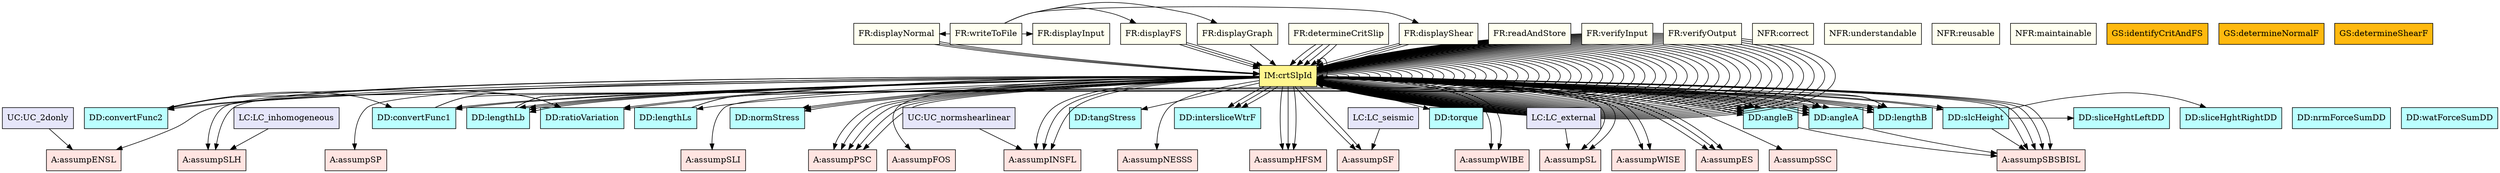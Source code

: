 digraph allvsall {
	alpha_i -> assumpSBSBISL;
	beta_i -> assumpSBSBISL;
	l_bi -> alpha_i;
	l_bi -> b_i;
	l_si -> beta_i;
	l_si -> b_i;
	h_i -> assumpSBSBISL;
	h_i -> hR;
	h_i -> hL;
	Phi -> alpha_i;
	Phi -> f_i;
	Psi -> alpha_i;
	Psi -> f_i;
	Psi -> Phi;
	theory:equilibriumCS -> assumpENSL;
	theory:mcShrSrgth -> assumpSBSBISL;
	theory:effectiveStressTM -> sigma;
	theory:normForcEq -> alpha_i;
	theory:normForcEq -> beta_i;
	theory:normForcEq -> theory:equilibriumCS;
	theory:normForcEq -> theory:sliceWght;
	theory:normForcEq -> theory:srfWtrF;
	theory:bsShrFEq -> alpha_i;
	theory:bsShrFEq -> beta_i;
	theory:bsShrFEq -> theory:equilibriumCS;
	theory:bsShrFEq -> theory:sliceWght;
	theory:bsShrFEq -> theory:srfWtrF;
	theory:resShr -> assumpSLH;
	theory:resShr -> assumpSP;
	theory:resShr -> assumpSLI;
	theory:resShr -> assumpPSC;
	theory:resShr -> l_bi;
	theory:resShr -> sigma;
	theory:resShr -> tau;
	theory:resShr -> theory:mcShrSrgth;
	theory:mobShr -> assumpFOS;
	theory:mobShr -> l_bi;
	theory:mobShr -> theory:factOfSafetyTM;
	theory:mobShr -> theory:resShr;
	theory:effNormF -> assumpPSC;
	theory:effNormF -> sigma;
	theory:effNormF -> theory:effectiveStressTM;
	theory:effNormF -> theory:baseWtrF;
	theory:resShearWO -> H_i;
	theory:resShearWO -> alpha_i;
	theory:resShearWO -> beta_i;
	theory:resShearWO -> l_bi;
	theory:resShearWO -> theory:sliceWght;
	theory:resShearWO -> theory:baseWtrF;
	theory:resShearWO -> theory:srfWtrF;
	theory:mobShearWO -> H_i;
	theory:mobShearWO -> alpha_i;
	theory:mobShearWO -> beta_i;
	theory:mobShearWO -> theory:sliceWght;
	theory:mobShearWO -> theory:srfWtrF;
	theory:X_i -> assumpINSFL;
	theory:X_i -> f_i;
	theory:momentEql -> assumpNESSS;
	theory:momentEql -> assumpHFSM;
	theory:momentEql -> alpha_i;
	theory:momentEql -> beta_i;
	theory:momentEql -> b_i;
	theory:momentEql -> h_i;
	theory:momentEql -> torque;
	theory:momentEql -> theory:equilibriumCS;
	theory:momentEql -> theory:weight;
	theory:momentEql -> theory:sliceWght;
	theory:momentEql -> theory:srfWtrF;
	theory:weight -> theory:newtonSL;
	theory:sliceWght -> assumpSLH;
	theory:sliceWght -> assumpPSC;
	theory:sliceWght -> assumpSBSBISL;
	theory:sliceWght -> assumpWIBE;
	theory:sliceWght -> assumpWISE;
	theory:sliceWght -> b_i;
	theory:sliceWght -> theory:weight;
	theory:baseWtrF -> assumpPSC;
	theory:baseWtrF -> assumpSBSBISL;
	theory:baseWtrF -> assumpWIBE;
	theory:baseWtrF -> assumpHFSM;
	theory:baseWtrF -> l_bi;
	theory:baseWtrF -> theory:pressure;
	theory:baseWtrF -> theory:baseWtrF;
	theory:srfWtrF -> assumpPSC;
	theory:srfWtrF -> assumpSBSBISL;
	theory:srfWtrF -> assumpWISE;
	theory:srfWtrF -> assumpHFSM;
	theory:srfWtrF -> l_si;
	theory:srfWtrF -> theory:pressure;
	theory:srfWtrF -> theory:srfWtrF;
	theory:FS -> assumpINSFL;
	theory:FS -> assumpES;
	theory:FS -> assumpSF;
	theory:FS -> assumpSL;
	theory:FS -> Phi;
	theory:FS -> Psi;
	theory:FS -> theory:normForcEq;
	theory:FS -> theory:bsShrFEq;
	theory:FS -> theory:mobShr;
	theory:FS -> theory:resShearWO;
	theory:FS -> theory:mobShearWO;
	theory:FS -> theory:X_i;
	theory:FS -> theory:FS;
	theory:FS -> theory:nrmShrForIM;
	theory:FS -> theory:intsliceFsRC;
	theory:nrmShrForIM -> assumpINSFL;
	theory:nrmShrForIM -> assumpES;
	theory:nrmShrForIM -> assumpSF;
	theory:nrmShrForIM -> assumpSL;
	theory:nrmShrForIM -> theory:X_i;
	theory:nrmShrForIM -> theory:momentEql;
	theory:nrmShrForIM -> theory:FS;
	theory:nrmShrForIM -> theory:nrmShrForIM;
	theory:nrmShrForIM -> theory:nrmShrForNumRC;
	theory:nrmShrForIM -> theory:nrmShrForDenRC;
	theory:nrmShrForIM -> theory:intsliceFsRC;
	theory:nrmShrForNumRC -> H_i;
	theory:nrmShrForNumRC -> alpha_i;
	theory:nrmShrForNumRC -> beta_i;
	theory:nrmShrForNumRC -> b_i;
	theory:nrmShrForNumRC -> h_i;
	theory:nrmShrForNumRC -> theory:srfWtrF;
	theory:nrmShrForNumRC -> theory:nrmShrForIM;
	theory:nrmShrForDenRC -> b_i;
	theory:nrmShrForDenRC -> f_i;
	theory:nrmShrForDenRC -> theory:nrmShrForIM;
	theory:intsliceFsRC -> assumpES;
	theory:intsliceFsRC -> Phi;
	theory:intsliceFsRC -> Psi;
	theory:intsliceFsRC -> theory:resShearWO;
	theory:intsliceFsRC -> theory:mobShearWO;
	theory:intsliceFsRC -> theory:FS;
	theory:intsliceFsRC -> theory:nrmShrForIM;
	theory:intsliceFsRC -> theory:intsliceFsRC;
	theory:crtSlpIdIM -> assumpSSC;
	determineCritSlip -> theory:FS;
	determineCritSlip -> theory:nrmShrForIM;
	determineCritSlip -> theory:intsliceFsRC;
	determineCritSlip -> theory:crtSlpIdIM;
	displayGraph -> theory:crtSlpIdIM;
	displayFS -> theory:FS;
	displayFS -> theory:nrmShrForIM;
	displayFS -> theory:intsliceFsRC;
	displayNormal -> theory:FS;
	displayNormal -> theory:nrmShrForIM;
	displayNormal -> theory:intsliceFsRC;
	displayShear -> theory:FS;
	displayShear -> theory:nrmShrForIM;
	displayShear -> theory:intsliceFsRC;
	writeToFile -> displayInput;
	writeToFile -> displayGraph;
	writeToFile -> displayFS;
	writeToFile -> displayNormal;
	writeToFile -> displayShear;
	LC_inhomogeneous -> assumpSLH;
	LC_seismic -> assumpSF;
	LC_external -> assumpSL;
	UC_normshearlinear -> assumpINSFL;
	UC_2donly -> assumpENSL;


	assumpSSC	[shape=box, color=black, style=filled, fillcolor=mistyrose, label="A:assumpSSC"];
	assumpFOS	[shape=box, color=black, style=filled, fillcolor=mistyrose, label="A:assumpFOS"];
	assumpSLH	[shape=box, color=black, style=filled, fillcolor=mistyrose, label="A:assumpSLH"];
	assumpSP	[shape=box, color=black, style=filled, fillcolor=mistyrose, label="A:assumpSP"];
	assumpSLI	[shape=box, color=black, style=filled, fillcolor=mistyrose, label="A:assumpSLI"];
	assumpINSFL	[shape=box, color=black, style=filled, fillcolor=mistyrose, label="A:assumpINSFL"];
	assumpPSC	[shape=box, color=black, style=filled, fillcolor=mistyrose, label="A:assumpPSC"];
	assumpENSL	[shape=box, color=black, style=filled, fillcolor=mistyrose, label="A:assumpENSL"];
	assumpSBSBISL	[shape=box, color=black, style=filled, fillcolor=mistyrose, label="A:assumpSBSBISL"];
	assumpES	[shape=box, color=black, style=filled, fillcolor=mistyrose, label="A:assumpES"];
	assumpSF	[shape=box, color=black, style=filled, fillcolor=mistyrose, label="A:assumpSF"];
	assumpSL	[shape=box, color=black, style=filled, fillcolor=mistyrose, label="A:assumpSL"];
	assumpWIBE	[shape=box, color=black, style=filled, fillcolor=mistyrose, label="A:assumpWIBE"];
	assumpWISE	[shape=box, color=black, style=filled, fillcolor=mistyrose, label="A:assumpWISE"];
	assumpNESSS	[shape=box, color=black, style=filled, fillcolor=mistyrose, label="A:assumpNESSS"];
	assumpHFSM	[shape=box, color=black, style=filled, fillcolor=mistyrose, label="A:assumpHFSM"];

	subgraph A {
	rank="same"
	{assumpSSC, assumpFOS, assumpSLH, assumpSP, assumpSLI, assumpINSFL, assumpPSC, assumpENSL, assumpSBSBISL, assumpES, assumpSF, assumpSL, assumpWIBE, assumpWISE, assumpNESSS, assumpHFSM}
	}

	H_i	[shape=box, color=black, style=filled, fillcolor=paleturquoise1, label="DD:intersliceWtrF"];
	alpha_i	[shape=box, color=black, style=filled, fillcolor=paleturquoise1, label="DD:angleA"];
	beta_i	[shape=box, color=black, style=filled, fillcolor=paleturquoise1, label="DD:angleB"];
	b_i	[shape=box, color=black, style=filled, fillcolor=paleturquoise1, label="DD:lengthB"];
	l_bi	[shape=box, color=black, style=filled, fillcolor=paleturquoise1, label="DD:lengthLb"];
	l_si	[shape=box, color=black, style=filled, fillcolor=paleturquoise1, label="DD:lengthLs"];
	h_i	[shape=box, color=black, style=filled, fillcolor=paleturquoise1, label="DD:slcHeight"];
	sigma	[shape=box, color=black, style=filled, fillcolor=paleturquoise1, label="DD:normStress"];
	tau	[shape=box, color=black, style=filled, fillcolor=paleturquoise1, label="DD:tangStress"];
	torque	[shape=box, color=black, style=filled, fillcolor=paleturquoise1, label="DD:torque"];
	f_i	[shape=box, color=black, style=filled, fillcolor=paleturquoise1, label="DD:ratioVariation"];
	Phi	[shape=box, color=black, style=filled, fillcolor=paleturquoise1, label="DD:convertFunc1"];
	Psi	[shape=box, color=black, style=filled, fillcolor=paleturquoise1, label="DD:convertFunc2"];
	F_xG	[shape=box, color=black, style=filled, fillcolor=paleturquoise1, label="DD:nrmForceSumDD"];
	F_xH	[shape=box, color=black, style=filled, fillcolor=paleturquoise1, label="DD:watForceSumDD"];
	hR	[shape=box, color=black, style=filled, fillcolor=paleturquoise1, label="DD:sliceHghtRightDD"];
	hL	[shape=box, color=black, style=filled, fillcolor=paleturquoise1, label="DD:sliceHghtLeftDD"];

	subgraph DD {
	rank="same"
	{H_i, alpha_i, beta_i, b_i, l_bi, l_si, h_i, sigma, tau, torque, f_i, Phi, Psi, F_xG, F_xH, hR, hL}
	}

	theory:factOfSafetyTM	[shape=box, color=black, style=filled, fillcolor=pink, label="TM:factOfSafety"];
	theory:equilibriumCS	[shape=box, color=black, style=filled, fillcolor=pink, label="TM:equilibrium"];
	theory:mcShrSrgth	[shape=box, color=black, style=filled, fillcolor=pink, label="TM:mcShrStrgth"];
	theory:effectiveStressTM	[shape=box, color=black, style=filled, fillcolor=pink, label="TM:effStress"];
	theory:newtonSL	[shape=box, color=black, style=filled, fillcolor=pink, label="TM:NewtonSecLawMot"];

	subgraph TM {
	rank="same"
	{theory:factOfSafetyTM, theory:equilibriumCS, theory:mcShrSrgth, theory:effectiveStressTM, theory:newtonSL}
	}

	theory:normForcEq	[shape=box, color=black, style=filled, fillcolor=palegreen, label="GD:normForcEq"];
	theory:bsShrFEq	[shape=box, color=black, style=filled, fillcolor=palegreen, label="GD:bsShrFEq"];
	theory:resShr	[shape=box, color=black, style=filled, fillcolor=palegreen, label="GD:resShr"];
	theory:mobShr	[shape=box, color=black, style=filled, fillcolor=palegreen, label="GD:mobShr"];
	theory:effNormF	[shape=box, color=black, style=filled, fillcolor=palegreen, label="GD:effNormF"];
	theory:resShearWO	[shape=box, color=black, style=filled, fillcolor=palegreen, label="GD:resShearWO"];
	theory:mobShearWO	[shape=box, color=black, style=filled, fillcolor=palegreen, label="GD:mobShearWO"];
	theory:X_i	[shape=box, color=black, style=filled, fillcolor=palegreen, label="GD:normShrR"];
	theory:momentEql	[shape=box, color=black, style=filled, fillcolor=palegreen, label="GD:momentEql"];
	theory:weight	[shape=box, color=black, style=filled, fillcolor=palegreen, label="GD:weight"];
	theory:sliceWght	[shape=box, color=black, style=filled, fillcolor=palegreen, label="GD:sliceWght"];
	theory:pressure	[shape=box, color=black, style=filled, fillcolor=palegreen, label="GD:hsPressure"];
	theory:baseWtrF	[shape=box, color=black, style=filled, fillcolor=palegreen, label="GD:baseWtrF"];
	theory:srfWtrF	[shape=box, color=black, style=filled, fillcolor=palegreen, label="GD:srfWtrF"];

	subgraph GD {
	rank="same"
	{theory:normForcEq, theory:bsShrFEq, theory:resShr, theory:mobShr, theory:effNormF, theory:resShearWO, theory:mobShearWO, theory:X_i, theory:momentEql, theory:weight, theory:sliceWght, theory:pressure, theory:baseWtrF, theory:srfWtrF}
	}

	theory:FS	[shape=box, color=black, style=filled, fillcolor=khaki1, label="IM:fctSfty"];
	theory:nrmShrForIM	[shape=box, color=black, style=filled, fillcolor=khaki1, label="IM:nrmShrFor"];
	theory:nrmShrForNumRC	[shape=box, color=black, style=filled, fillcolor=khaki1, label="IM:nrmShrForNum"];
	theory:nrmShrForDenRC	[shape=box, color=black, style=filled, fillcolor=khaki1, label="IM:nrmShrForDen"];
	theory:intsliceFsRC	[shape=box, color=black, style=filled, fillcolor=khaki1, label="IM:intsliceFs"];
	theory:crtSlpIdIM	[shape=box, color=black, style=filled, fillcolor=khaki1, label="IM:crtSlpId"];

	subgraph IM {
	rank="same"
	{theory:FS, theory:nrmShrForIM, theory:nrmShrForNumRC, theory:nrmShrForDenRC, theory:intsliceFsRC, theory:crtSlpIdIM}
	}

	readAndStore	[shape=box, color=black, style=filled, fillcolor=ivory, label="FR:readAndStore"];
	verifyInput	[shape=box, color=black, style=filled, fillcolor=ivory, label="FR:verifyInput"];
	determineCritSlip	[shape=box, color=black, style=filled, fillcolor=ivory, label="FR:determineCritSlip"];
	verifyOutput	[shape=box, color=black, style=filled, fillcolor=ivory, label="FR:verifyOutput"];
	displayInput	[shape=box, color=black, style=filled, fillcolor=ivory, label="FR:displayInput"];
	displayGraph	[shape=box, color=black, style=filled, fillcolor=ivory, label="FR:displayGraph"];
	displayFS	[shape=box, color=black, style=filled, fillcolor=ivory, label="FR:displayFS"];
	displayNormal	[shape=box, color=black, style=filled, fillcolor=ivory, label="FR:displayNormal"];
	displayShear	[shape=box, color=black, style=filled, fillcolor=ivory, label="FR:displayShear"];
	writeToFile	[shape=box, color=black, style=filled, fillcolor=ivory, label="FR:writeToFile"];
	correct	[shape=box, color=black, style=filled, fillcolor=ivory, label="NFR:correct"];
	understandable	[shape=box, color=black, style=filled, fillcolor=ivory, label="NFR:understandable"];
	reusable	[shape=box, color=black, style=filled, fillcolor=ivory, label="NFR:reusable"];
	maintainable	[shape=box, color=black, style=filled, fillcolor=ivory, label="NFR:maintainable"];

	subgraph FR {
	rank="same"
	{readAndStore, verifyInput, determineCritSlip, verifyOutput, displayInput, displayGraph, displayFS, displayNormal, displayShear, writeToFile, correct, understandable, reusable, maintainable}
	}

	identifyCritAndFS	[shape=box, color=black, style=filled, fillcolor=darkgoldenrod1, label="GS:identifyCritAndFS"];
	determineNormalF	[shape=box, color=black, style=filled, fillcolor=darkgoldenrod1, label="GS:determineNormalF"];
	determineShearF	[shape=box, color=black, style=filled, fillcolor=darkgoldenrod1, label="GS:determineShearF"];

	subgraph GS {
	rank="same"
	{identifyCritAndFS, determineNormalF, determineShearF}
	}

	LC_inhomogeneous	[shape=box, color=black, style=filled, fillcolor=lavender, label="LC:LC_inhomogeneous"];
	LC_seismic	[shape=box, color=black, style=filled, fillcolor=lavender, label="LC:LC_seismic"];
	LC_external	[shape=box, color=black, style=filled, fillcolor=lavender, label="LC:LC_external"];
	UC_normshearlinear	[shape=box, color=black, style=filled, fillcolor=lavender, label="UC:UC_normshearlinear"];
	UC_2donly	[shape=box, color=black, style=filled, fillcolor=lavender, label="UC:UC_2donly"];

	subgraph LC {
	rank="same"
	{LC_inhomogeneous, LC_seismic, LC_external, UC_normshearlinear, UC_2donly}
	}

}
